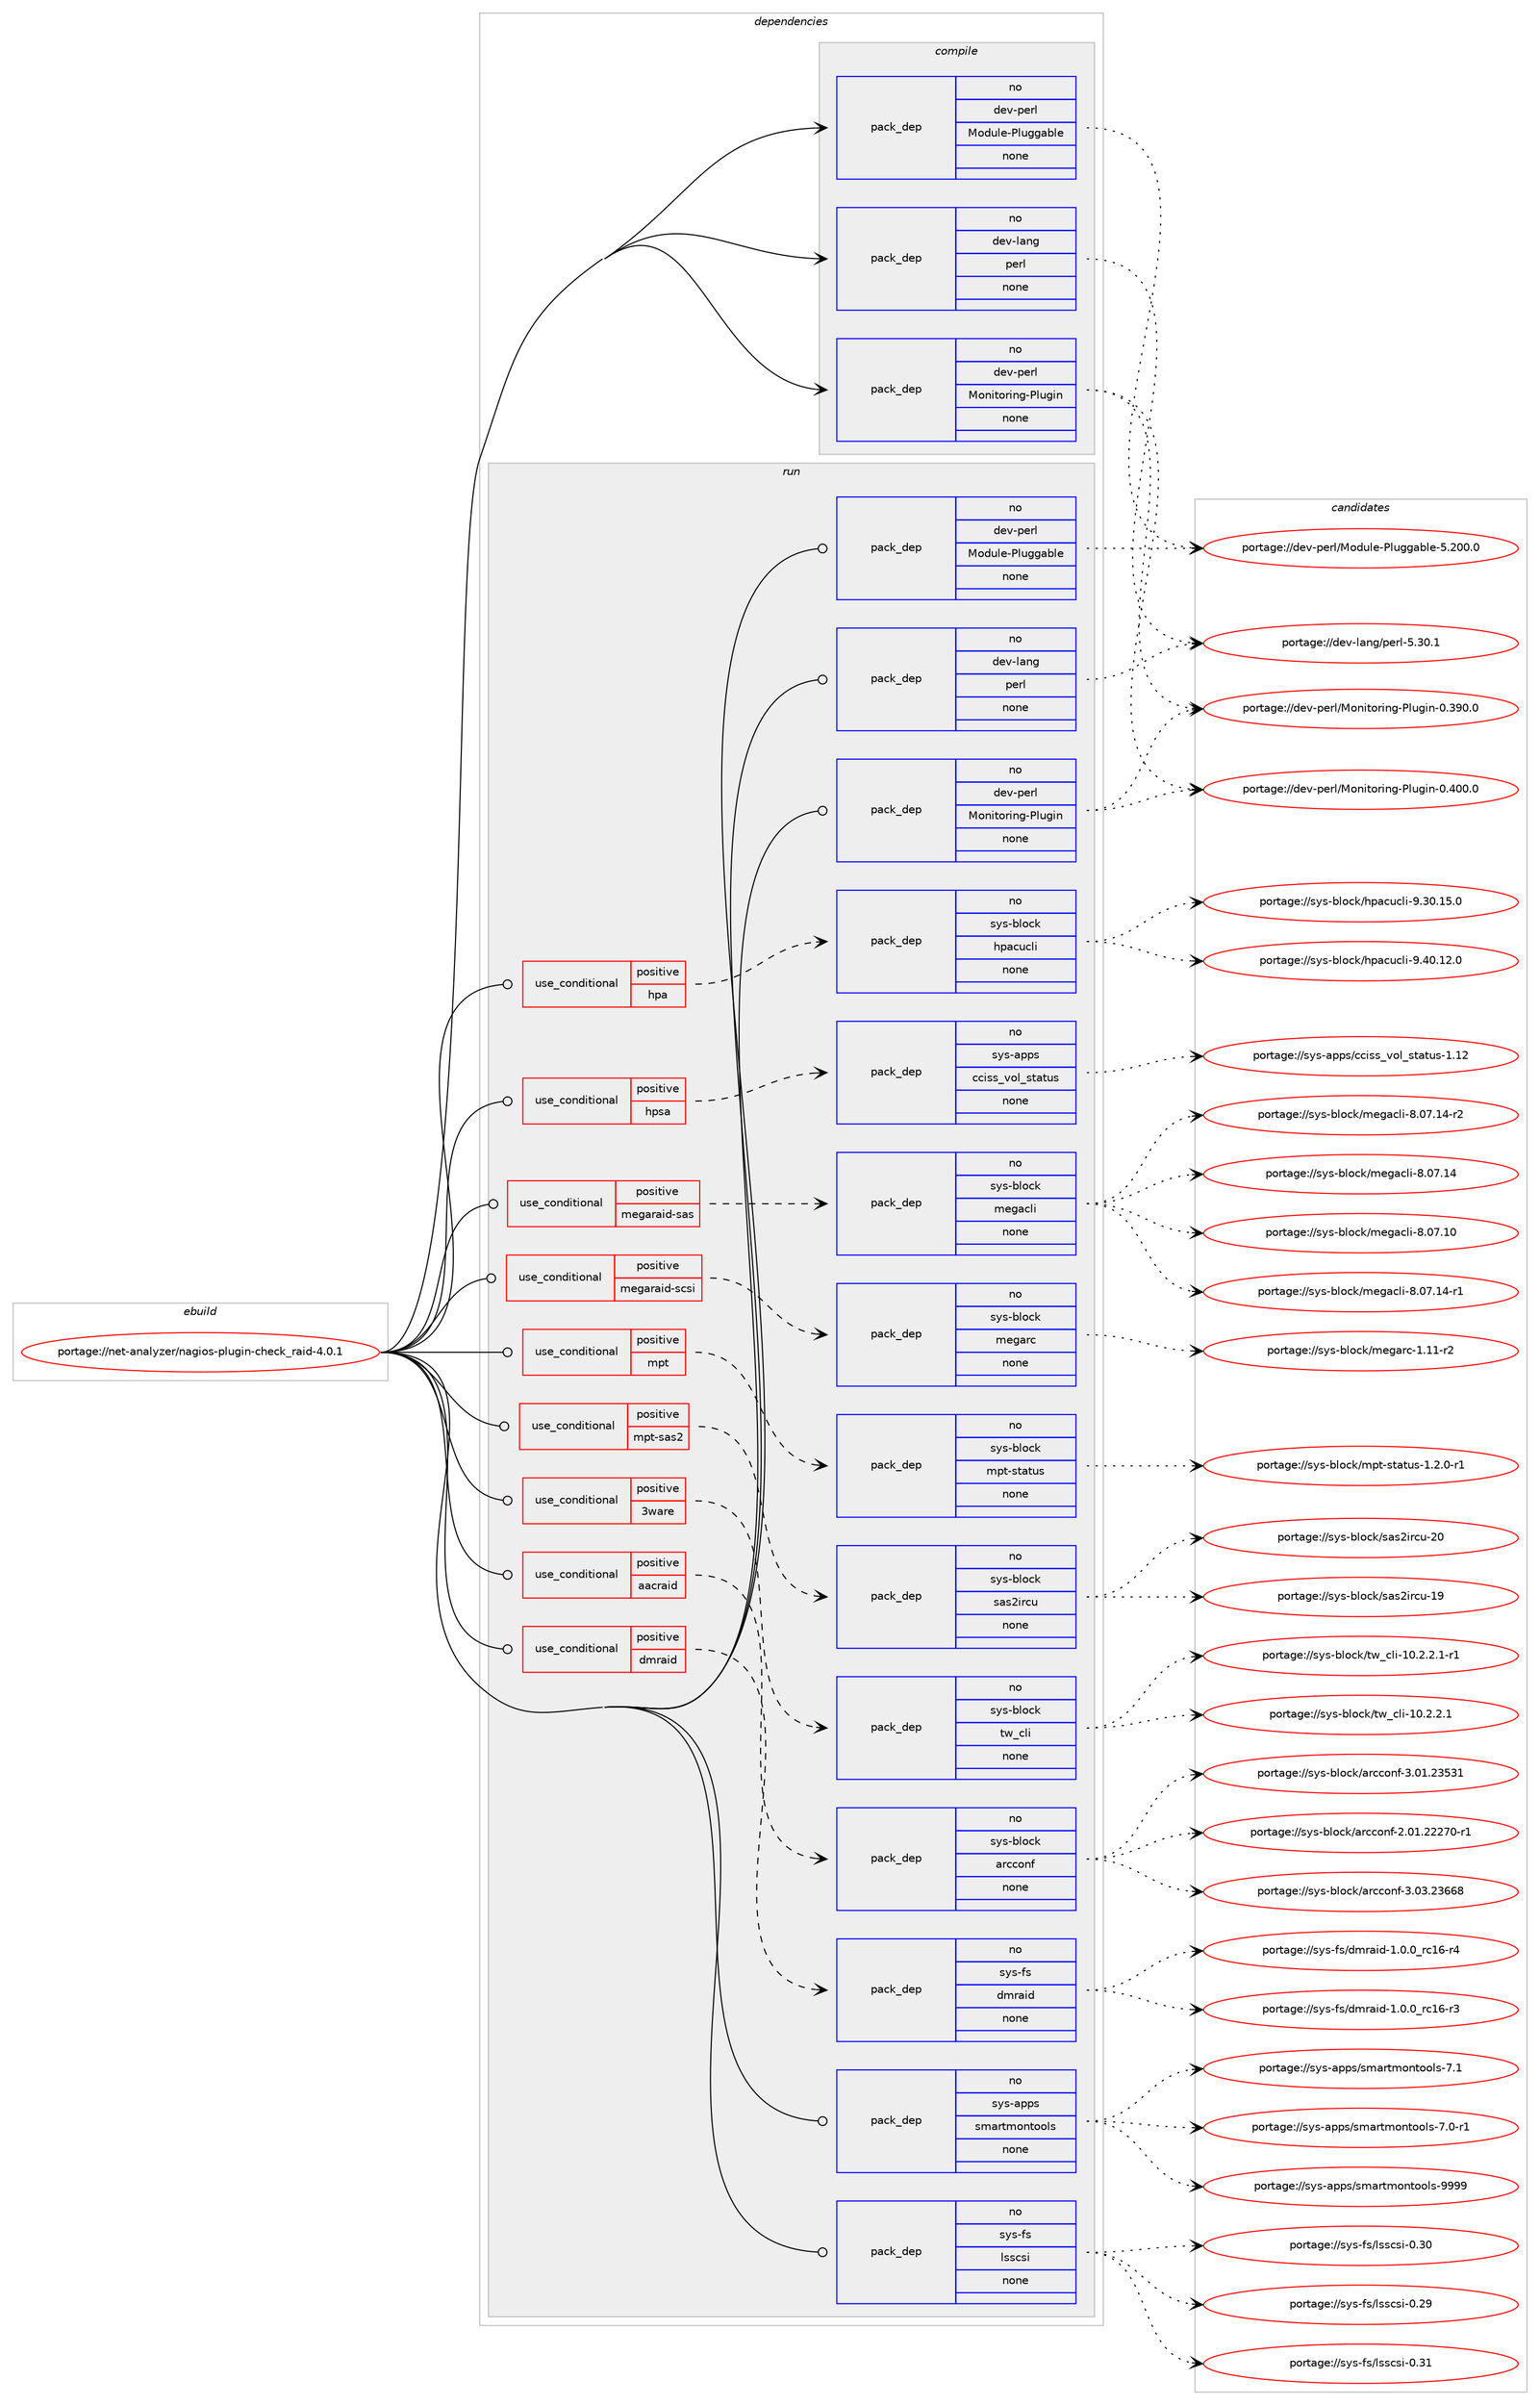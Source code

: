 digraph prolog {

# *************
# Graph options
# *************

newrank=true;
concentrate=true;
compound=true;
graph [rankdir=LR,fontname=Helvetica,fontsize=10,ranksep=1.5];#, ranksep=2.5, nodesep=0.2];
edge  [arrowhead=vee];
node  [fontname=Helvetica,fontsize=10];

# **********
# The ebuild
# **********

subgraph cluster_leftcol {
color=gray;
rank=same;
label=<<i>ebuild</i>>;
id [label="portage://net-analyzer/nagios-plugin-check_raid-4.0.1", color=red, width=4, href="../net-analyzer/nagios-plugin-check_raid-4.0.1.svg"];
}

# ****************
# The dependencies
# ****************

subgraph cluster_midcol {
color=gray;
label=<<i>dependencies</i>>;
subgraph cluster_compile {
fillcolor="#eeeeee";
style=filled;
label=<<i>compile</i>>;
subgraph pack69367 {
dependency91030 [label=<<TABLE BORDER="0" CELLBORDER="1" CELLSPACING="0" CELLPADDING="4" WIDTH="220"><TR><TD ROWSPAN="6" CELLPADDING="30">pack_dep</TD></TR><TR><TD WIDTH="110">no</TD></TR><TR><TD>dev-lang</TD></TR><TR><TD>perl</TD></TR><TR><TD>none</TD></TR><TR><TD></TD></TR></TABLE>>, shape=none, color=blue];
}
id:e -> dependency91030:w [weight=20,style="solid",arrowhead="vee"];
subgraph pack69368 {
dependency91031 [label=<<TABLE BORDER="0" CELLBORDER="1" CELLSPACING="0" CELLPADDING="4" WIDTH="220"><TR><TD ROWSPAN="6" CELLPADDING="30">pack_dep</TD></TR><TR><TD WIDTH="110">no</TD></TR><TR><TD>dev-perl</TD></TR><TR><TD>Module-Pluggable</TD></TR><TR><TD>none</TD></TR><TR><TD></TD></TR></TABLE>>, shape=none, color=blue];
}
id:e -> dependency91031:w [weight=20,style="solid",arrowhead="vee"];
subgraph pack69369 {
dependency91032 [label=<<TABLE BORDER="0" CELLBORDER="1" CELLSPACING="0" CELLPADDING="4" WIDTH="220"><TR><TD ROWSPAN="6" CELLPADDING="30">pack_dep</TD></TR><TR><TD WIDTH="110">no</TD></TR><TR><TD>dev-perl</TD></TR><TR><TD>Monitoring-Plugin</TD></TR><TR><TD>none</TD></TR><TR><TD></TD></TR></TABLE>>, shape=none, color=blue];
}
id:e -> dependency91032:w [weight=20,style="solid",arrowhead="vee"];
}
subgraph cluster_compileandrun {
fillcolor="#eeeeee";
style=filled;
label=<<i>compile and run</i>>;
}
subgraph cluster_run {
fillcolor="#eeeeee";
style=filled;
label=<<i>run</i>>;
subgraph cond19957 {
dependency91033 [label=<<TABLE BORDER="0" CELLBORDER="1" CELLSPACING="0" CELLPADDING="4"><TR><TD ROWSPAN="3" CELLPADDING="10">use_conditional</TD></TR><TR><TD>positive</TD></TR><TR><TD>3ware</TD></TR></TABLE>>, shape=none, color=red];
subgraph pack69370 {
dependency91034 [label=<<TABLE BORDER="0" CELLBORDER="1" CELLSPACING="0" CELLPADDING="4" WIDTH="220"><TR><TD ROWSPAN="6" CELLPADDING="30">pack_dep</TD></TR><TR><TD WIDTH="110">no</TD></TR><TR><TD>sys-block</TD></TR><TR><TD>tw_cli</TD></TR><TR><TD>none</TD></TR><TR><TD></TD></TR></TABLE>>, shape=none, color=blue];
}
dependency91033:e -> dependency91034:w [weight=20,style="dashed",arrowhead="vee"];
}
id:e -> dependency91033:w [weight=20,style="solid",arrowhead="odot"];
subgraph cond19958 {
dependency91035 [label=<<TABLE BORDER="0" CELLBORDER="1" CELLSPACING="0" CELLPADDING="4"><TR><TD ROWSPAN="3" CELLPADDING="10">use_conditional</TD></TR><TR><TD>positive</TD></TR><TR><TD>aacraid</TD></TR></TABLE>>, shape=none, color=red];
subgraph pack69371 {
dependency91036 [label=<<TABLE BORDER="0" CELLBORDER="1" CELLSPACING="0" CELLPADDING="4" WIDTH="220"><TR><TD ROWSPAN="6" CELLPADDING="30">pack_dep</TD></TR><TR><TD WIDTH="110">no</TD></TR><TR><TD>sys-block</TD></TR><TR><TD>arcconf</TD></TR><TR><TD>none</TD></TR><TR><TD></TD></TR></TABLE>>, shape=none, color=blue];
}
dependency91035:e -> dependency91036:w [weight=20,style="dashed",arrowhead="vee"];
}
id:e -> dependency91035:w [weight=20,style="solid",arrowhead="odot"];
subgraph cond19959 {
dependency91037 [label=<<TABLE BORDER="0" CELLBORDER="1" CELLSPACING="0" CELLPADDING="4"><TR><TD ROWSPAN="3" CELLPADDING="10">use_conditional</TD></TR><TR><TD>positive</TD></TR><TR><TD>dmraid</TD></TR></TABLE>>, shape=none, color=red];
subgraph pack69372 {
dependency91038 [label=<<TABLE BORDER="0" CELLBORDER="1" CELLSPACING="0" CELLPADDING="4" WIDTH="220"><TR><TD ROWSPAN="6" CELLPADDING="30">pack_dep</TD></TR><TR><TD WIDTH="110">no</TD></TR><TR><TD>sys-fs</TD></TR><TR><TD>dmraid</TD></TR><TR><TD>none</TD></TR><TR><TD></TD></TR></TABLE>>, shape=none, color=blue];
}
dependency91037:e -> dependency91038:w [weight=20,style="dashed",arrowhead="vee"];
}
id:e -> dependency91037:w [weight=20,style="solid",arrowhead="odot"];
subgraph cond19960 {
dependency91039 [label=<<TABLE BORDER="0" CELLBORDER="1" CELLSPACING="0" CELLPADDING="4"><TR><TD ROWSPAN="3" CELLPADDING="10">use_conditional</TD></TR><TR><TD>positive</TD></TR><TR><TD>hpa</TD></TR></TABLE>>, shape=none, color=red];
subgraph pack69373 {
dependency91040 [label=<<TABLE BORDER="0" CELLBORDER="1" CELLSPACING="0" CELLPADDING="4" WIDTH="220"><TR><TD ROWSPAN="6" CELLPADDING="30">pack_dep</TD></TR><TR><TD WIDTH="110">no</TD></TR><TR><TD>sys-block</TD></TR><TR><TD>hpacucli</TD></TR><TR><TD>none</TD></TR><TR><TD></TD></TR></TABLE>>, shape=none, color=blue];
}
dependency91039:e -> dependency91040:w [weight=20,style="dashed",arrowhead="vee"];
}
id:e -> dependency91039:w [weight=20,style="solid",arrowhead="odot"];
subgraph cond19961 {
dependency91041 [label=<<TABLE BORDER="0" CELLBORDER="1" CELLSPACING="0" CELLPADDING="4"><TR><TD ROWSPAN="3" CELLPADDING="10">use_conditional</TD></TR><TR><TD>positive</TD></TR><TR><TD>hpsa</TD></TR></TABLE>>, shape=none, color=red];
subgraph pack69374 {
dependency91042 [label=<<TABLE BORDER="0" CELLBORDER="1" CELLSPACING="0" CELLPADDING="4" WIDTH="220"><TR><TD ROWSPAN="6" CELLPADDING="30">pack_dep</TD></TR><TR><TD WIDTH="110">no</TD></TR><TR><TD>sys-apps</TD></TR><TR><TD>cciss_vol_status</TD></TR><TR><TD>none</TD></TR><TR><TD></TD></TR></TABLE>>, shape=none, color=blue];
}
dependency91041:e -> dependency91042:w [weight=20,style="dashed",arrowhead="vee"];
}
id:e -> dependency91041:w [weight=20,style="solid",arrowhead="odot"];
subgraph cond19962 {
dependency91043 [label=<<TABLE BORDER="0" CELLBORDER="1" CELLSPACING="0" CELLPADDING="4"><TR><TD ROWSPAN="3" CELLPADDING="10">use_conditional</TD></TR><TR><TD>positive</TD></TR><TR><TD>megaraid-sas</TD></TR></TABLE>>, shape=none, color=red];
subgraph pack69375 {
dependency91044 [label=<<TABLE BORDER="0" CELLBORDER="1" CELLSPACING="0" CELLPADDING="4" WIDTH="220"><TR><TD ROWSPAN="6" CELLPADDING="30">pack_dep</TD></TR><TR><TD WIDTH="110">no</TD></TR><TR><TD>sys-block</TD></TR><TR><TD>megacli</TD></TR><TR><TD>none</TD></TR><TR><TD></TD></TR></TABLE>>, shape=none, color=blue];
}
dependency91043:e -> dependency91044:w [weight=20,style="dashed",arrowhead="vee"];
}
id:e -> dependency91043:w [weight=20,style="solid",arrowhead="odot"];
subgraph cond19963 {
dependency91045 [label=<<TABLE BORDER="0" CELLBORDER="1" CELLSPACING="0" CELLPADDING="4"><TR><TD ROWSPAN="3" CELLPADDING="10">use_conditional</TD></TR><TR><TD>positive</TD></TR><TR><TD>megaraid-scsi</TD></TR></TABLE>>, shape=none, color=red];
subgraph pack69376 {
dependency91046 [label=<<TABLE BORDER="0" CELLBORDER="1" CELLSPACING="0" CELLPADDING="4" WIDTH="220"><TR><TD ROWSPAN="6" CELLPADDING="30">pack_dep</TD></TR><TR><TD WIDTH="110">no</TD></TR><TR><TD>sys-block</TD></TR><TR><TD>megarc</TD></TR><TR><TD>none</TD></TR><TR><TD></TD></TR></TABLE>>, shape=none, color=blue];
}
dependency91045:e -> dependency91046:w [weight=20,style="dashed",arrowhead="vee"];
}
id:e -> dependency91045:w [weight=20,style="solid",arrowhead="odot"];
subgraph cond19964 {
dependency91047 [label=<<TABLE BORDER="0" CELLBORDER="1" CELLSPACING="0" CELLPADDING="4"><TR><TD ROWSPAN="3" CELLPADDING="10">use_conditional</TD></TR><TR><TD>positive</TD></TR><TR><TD>mpt</TD></TR></TABLE>>, shape=none, color=red];
subgraph pack69377 {
dependency91048 [label=<<TABLE BORDER="0" CELLBORDER="1" CELLSPACING="0" CELLPADDING="4" WIDTH="220"><TR><TD ROWSPAN="6" CELLPADDING="30">pack_dep</TD></TR><TR><TD WIDTH="110">no</TD></TR><TR><TD>sys-block</TD></TR><TR><TD>mpt-status</TD></TR><TR><TD>none</TD></TR><TR><TD></TD></TR></TABLE>>, shape=none, color=blue];
}
dependency91047:e -> dependency91048:w [weight=20,style="dashed",arrowhead="vee"];
}
id:e -> dependency91047:w [weight=20,style="solid",arrowhead="odot"];
subgraph cond19965 {
dependency91049 [label=<<TABLE BORDER="0" CELLBORDER="1" CELLSPACING="0" CELLPADDING="4"><TR><TD ROWSPAN="3" CELLPADDING="10">use_conditional</TD></TR><TR><TD>positive</TD></TR><TR><TD>mpt-sas2</TD></TR></TABLE>>, shape=none, color=red];
subgraph pack69378 {
dependency91050 [label=<<TABLE BORDER="0" CELLBORDER="1" CELLSPACING="0" CELLPADDING="4" WIDTH="220"><TR><TD ROWSPAN="6" CELLPADDING="30">pack_dep</TD></TR><TR><TD WIDTH="110">no</TD></TR><TR><TD>sys-block</TD></TR><TR><TD>sas2ircu</TD></TR><TR><TD>none</TD></TR><TR><TD></TD></TR></TABLE>>, shape=none, color=blue];
}
dependency91049:e -> dependency91050:w [weight=20,style="dashed",arrowhead="vee"];
}
id:e -> dependency91049:w [weight=20,style="solid",arrowhead="odot"];
subgraph pack69379 {
dependency91051 [label=<<TABLE BORDER="0" CELLBORDER="1" CELLSPACING="0" CELLPADDING="4" WIDTH="220"><TR><TD ROWSPAN="6" CELLPADDING="30">pack_dep</TD></TR><TR><TD WIDTH="110">no</TD></TR><TR><TD>dev-lang</TD></TR><TR><TD>perl</TD></TR><TR><TD>none</TD></TR><TR><TD></TD></TR></TABLE>>, shape=none, color=blue];
}
id:e -> dependency91051:w [weight=20,style="solid",arrowhead="odot"];
subgraph pack69380 {
dependency91052 [label=<<TABLE BORDER="0" CELLBORDER="1" CELLSPACING="0" CELLPADDING="4" WIDTH="220"><TR><TD ROWSPAN="6" CELLPADDING="30">pack_dep</TD></TR><TR><TD WIDTH="110">no</TD></TR><TR><TD>dev-perl</TD></TR><TR><TD>Module-Pluggable</TD></TR><TR><TD>none</TD></TR><TR><TD></TD></TR></TABLE>>, shape=none, color=blue];
}
id:e -> dependency91052:w [weight=20,style="solid",arrowhead="odot"];
subgraph pack69381 {
dependency91053 [label=<<TABLE BORDER="0" CELLBORDER="1" CELLSPACING="0" CELLPADDING="4" WIDTH="220"><TR><TD ROWSPAN="6" CELLPADDING="30">pack_dep</TD></TR><TR><TD WIDTH="110">no</TD></TR><TR><TD>dev-perl</TD></TR><TR><TD>Monitoring-Plugin</TD></TR><TR><TD>none</TD></TR><TR><TD></TD></TR></TABLE>>, shape=none, color=blue];
}
id:e -> dependency91053:w [weight=20,style="solid",arrowhead="odot"];
subgraph pack69382 {
dependency91054 [label=<<TABLE BORDER="0" CELLBORDER="1" CELLSPACING="0" CELLPADDING="4" WIDTH="220"><TR><TD ROWSPAN="6" CELLPADDING="30">pack_dep</TD></TR><TR><TD WIDTH="110">no</TD></TR><TR><TD>sys-apps</TD></TR><TR><TD>smartmontools</TD></TR><TR><TD>none</TD></TR><TR><TD></TD></TR></TABLE>>, shape=none, color=blue];
}
id:e -> dependency91054:w [weight=20,style="solid",arrowhead="odot"];
subgraph pack69383 {
dependency91055 [label=<<TABLE BORDER="0" CELLBORDER="1" CELLSPACING="0" CELLPADDING="4" WIDTH="220"><TR><TD ROWSPAN="6" CELLPADDING="30">pack_dep</TD></TR><TR><TD WIDTH="110">no</TD></TR><TR><TD>sys-fs</TD></TR><TR><TD>lsscsi</TD></TR><TR><TD>none</TD></TR><TR><TD></TD></TR></TABLE>>, shape=none, color=blue];
}
id:e -> dependency91055:w [weight=20,style="solid",arrowhead="odot"];
}
}

# **************
# The candidates
# **************

subgraph cluster_choices {
rank=same;
color=gray;
label=<<i>candidates</i>>;

subgraph choice69367 {
color=black;
nodesep=1;
choice10010111845108971101034711210111410845534651484649 [label="portage://dev-lang/perl-5.30.1", color=red, width=4,href="../dev-lang/perl-5.30.1.svg"];
dependency91030:e -> choice10010111845108971101034711210111410845534651484649:w [style=dotted,weight="100"];
}
subgraph choice69368 {
color=black;
nodesep=1;
choice100101118451121011141084777111100117108101458010811710310397981081014553465048484648 [label="portage://dev-perl/Module-Pluggable-5.200.0", color=red, width=4,href="../dev-perl/Module-Pluggable-5.200.0.svg"];
dependency91031:e -> choice100101118451121011141084777111100117108101458010811710310397981081014553465048484648:w [style=dotted,weight="100"];
}
subgraph choice69369 {
color=black;
nodesep=1;
choice10010111845112101114108477711111010511611111410511010345801081171031051104548465248484648 [label="portage://dev-perl/Monitoring-Plugin-0.400.0", color=red, width=4,href="../dev-perl/Monitoring-Plugin-0.400.0.svg"];
choice10010111845112101114108477711111010511611111410511010345801081171031051104548465157484648 [label="portage://dev-perl/Monitoring-Plugin-0.390.0", color=red, width=4,href="../dev-perl/Monitoring-Plugin-0.390.0.svg"];
dependency91032:e -> choice10010111845112101114108477711111010511611111410511010345801081171031051104548465248484648:w [style=dotted,weight="100"];
dependency91032:e -> choice10010111845112101114108477711111010511611111410511010345801081171031051104548465157484648:w [style=dotted,weight="100"];
}
subgraph choice69370 {
color=black;
nodesep=1;
choice1151211154598108111991074711611995991081054549484650465046494511449 [label="portage://sys-block/tw_cli-10.2.2.1-r1", color=red, width=4,href="../sys-block/tw_cli-10.2.2.1-r1.svg"];
choice115121115459810811199107471161199599108105454948465046504649 [label="portage://sys-block/tw_cli-10.2.2.1", color=red, width=4,href="../sys-block/tw_cli-10.2.2.1.svg"];
dependency91034:e -> choice1151211154598108111991074711611995991081054549484650465046494511449:w [style=dotted,weight="100"];
dependency91034:e -> choice115121115459810811199107471161199599108105454948465046504649:w [style=dotted,weight="100"];
}
subgraph choice69371 {
color=black;
nodesep=1;
choice115121115459810811199107479711499991111101024551464851465051545456 [label="portage://sys-block/arcconf-3.03.23668", color=red, width=4,href="../sys-block/arcconf-3.03.23668.svg"];
choice115121115459810811199107479711499991111101024551464849465051535149 [label="portage://sys-block/arcconf-3.01.23531", color=red, width=4,href="../sys-block/arcconf-3.01.23531.svg"];
choice1151211154598108111991074797114999911111010245504648494650505055484511449 [label="portage://sys-block/arcconf-2.01.22270-r1", color=red, width=4,href="../sys-block/arcconf-2.01.22270-r1.svg"];
dependency91036:e -> choice115121115459810811199107479711499991111101024551464851465051545456:w [style=dotted,weight="100"];
dependency91036:e -> choice115121115459810811199107479711499991111101024551464849465051535149:w [style=dotted,weight="100"];
dependency91036:e -> choice1151211154598108111991074797114999911111010245504648494650505055484511449:w [style=dotted,weight="100"];
}
subgraph choice69372 {
color=black;
nodesep=1;
choice115121115451021154710010911497105100454946484648951149949544511452 [label="portage://sys-fs/dmraid-1.0.0_rc16-r4", color=red, width=4,href="../sys-fs/dmraid-1.0.0_rc16-r4.svg"];
choice115121115451021154710010911497105100454946484648951149949544511451 [label="portage://sys-fs/dmraid-1.0.0_rc16-r3", color=red, width=4,href="../sys-fs/dmraid-1.0.0_rc16-r3.svg"];
dependency91038:e -> choice115121115451021154710010911497105100454946484648951149949544511452:w [style=dotted,weight="100"];
dependency91038:e -> choice115121115451021154710010911497105100454946484648951149949544511451:w [style=dotted,weight="100"];
}
subgraph choice69373 {
color=black;
nodesep=1;
choice1151211154598108111991074710411297991179910810545574652484649504648 [label="portage://sys-block/hpacucli-9.40.12.0", color=red, width=4,href="../sys-block/hpacucli-9.40.12.0.svg"];
choice1151211154598108111991074710411297991179910810545574651484649534648 [label="portage://sys-block/hpacucli-9.30.15.0", color=red, width=4,href="../sys-block/hpacucli-9.30.15.0.svg"];
dependency91040:e -> choice1151211154598108111991074710411297991179910810545574652484649504648:w [style=dotted,weight="100"];
dependency91040:e -> choice1151211154598108111991074710411297991179910810545574651484649534648:w [style=dotted,weight="100"];
}
subgraph choice69374 {
color=black;
nodesep=1;
choice11512111545971121121154799991051151159511811110895115116971161171154549464950 [label="portage://sys-apps/cciss_vol_status-1.12", color=red, width=4,href="../sys-apps/cciss_vol_status-1.12.svg"];
dependency91042:e -> choice11512111545971121121154799991051151159511811110895115116971161171154549464950:w [style=dotted,weight="100"];
}
subgraph choice69375 {
color=black;
nodesep=1;
choice11512111545981081119910747109101103979910810545564648554649524511450 [label="portage://sys-block/megacli-8.07.14-r2", color=red, width=4,href="../sys-block/megacli-8.07.14-r2.svg"];
choice11512111545981081119910747109101103979910810545564648554649524511449 [label="portage://sys-block/megacli-8.07.14-r1", color=red, width=4,href="../sys-block/megacli-8.07.14-r1.svg"];
choice1151211154598108111991074710910110397991081054556464855464952 [label="portage://sys-block/megacli-8.07.14", color=red, width=4,href="../sys-block/megacli-8.07.14.svg"];
choice1151211154598108111991074710910110397991081054556464855464948 [label="portage://sys-block/megacli-8.07.10", color=red, width=4,href="../sys-block/megacli-8.07.10.svg"];
dependency91044:e -> choice11512111545981081119910747109101103979910810545564648554649524511450:w [style=dotted,weight="100"];
dependency91044:e -> choice11512111545981081119910747109101103979910810545564648554649524511449:w [style=dotted,weight="100"];
dependency91044:e -> choice1151211154598108111991074710910110397991081054556464855464952:w [style=dotted,weight="100"];
dependency91044:e -> choice1151211154598108111991074710910110397991081054556464855464948:w [style=dotted,weight="100"];
}
subgraph choice69376 {
color=black;
nodesep=1;
choice11512111545981081119910747109101103971149945494649494511450 [label="portage://sys-block/megarc-1.11-r2", color=red, width=4,href="../sys-block/megarc-1.11-r2.svg"];
dependency91046:e -> choice11512111545981081119910747109101103971149945494649494511450:w [style=dotted,weight="100"];
}
subgraph choice69377 {
color=black;
nodesep=1;
choice1151211154598108111991074710911211645115116971161171154549465046484511449 [label="portage://sys-block/mpt-status-1.2.0-r1", color=red, width=4,href="../sys-block/mpt-status-1.2.0-r1.svg"];
dependency91048:e -> choice1151211154598108111991074710911211645115116971161171154549465046484511449:w [style=dotted,weight="100"];
}
subgraph choice69378 {
color=black;
nodesep=1;
choice11512111545981081119910747115971155010511499117455048 [label="portage://sys-block/sas2ircu-20", color=red, width=4,href="../sys-block/sas2ircu-20.svg"];
choice11512111545981081119910747115971155010511499117454957 [label="portage://sys-block/sas2ircu-19", color=red, width=4,href="../sys-block/sas2ircu-19.svg"];
dependency91050:e -> choice11512111545981081119910747115971155010511499117455048:w [style=dotted,weight="100"];
dependency91050:e -> choice11512111545981081119910747115971155010511499117454957:w [style=dotted,weight="100"];
}
subgraph choice69379 {
color=black;
nodesep=1;
choice10010111845108971101034711210111410845534651484649 [label="portage://dev-lang/perl-5.30.1", color=red, width=4,href="../dev-lang/perl-5.30.1.svg"];
dependency91051:e -> choice10010111845108971101034711210111410845534651484649:w [style=dotted,weight="100"];
}
subgraph choice69380 {
color=black;
nodesep=1;
choice100101118451121011141084777111100117108101458010811710310397981081014553465048484648 [label="portage://dev-perl/Module-Pluggable-5.200.0", color=red, width=4,href="../dev-perl/Module-Pluggable-5.200.0.svg"];
dependency91052:e -> choice100101118451121011141084777111100117108101458010811710310397981081014553465048484648:w [style=dotted,weight="100"];
}
subgraph choice69381 {
color=black;
nodesep=1;
choice10010111845112101114108477711111010511611111410511010345801081171031051104548465248484648 [label="portage://dev-perl/Monitoring-Plugin-0.400.0", color=red, width=4,href="../dev-perl/Monitoring-Plugin-0.400.0.svg"];
choice10010111845112101114108477711111010511611111410511010345801081171031051104548465157484648 [label="portage://dev-perl/Monitoring-Plugin-0.390.0", color=red, width=4,href="../dev-perl/Monitoring-Plugin-0.390.0.svg"];
dependency91053:e -> choice10010111845112101114108477711111010511611111410511010345801081171031051104548465248484648:w [style=dotted,weight="100"];
dependency91053:e -> choice10010111845112101114108477711111010511611111410511010345801081171031051104548465157484648:w [style=dotted,weight="100"];
}
subgraph choice69382 {
color=black;
nodesep=1;
choice115121115459711211211547115109971141161091111101161111111081154557575757 [label="portage://sys-apps/smartmontools-9999", color=red, width=4,href="../sys-apps/smartmontools-9999.svg"];
choice1151211154597112112115471151099711411610911111011611111110811545554649 [label="portage://sys-apps/smartmontools-7.1", color=red, width=4,href="../sys-apps/smartmontools-7.1.svg"];
choice11512111545971121121154711510997114116109111110116111111108115455546484511449 [label="portage://sys-apps/smartmontools-7.0-r1", color=red, width=4,href="../sys-apps/smartmontools-7.0-r1.svg"];
dependency91054:e -> choice115121115459711211211547115109971141161091111101161111111081154557575757:w [style=dotted,weight="100"];
dependency91054:e -> choice1151211154597112112115471151099711411610911111011611111110811545554649:w [style=dotted,weight="100"];
dependency91054:e -> choice11512111545971121121154711510997114116109111110116111111108115455546484511449:w [style=dotted,weight="100"];
}
subgraph choice69383 {
color=black;
nodesep=1;
choice1151211154510211547108115115991151054548465149 [label="portage://sys-fs/lsscsi-0.31", color=red, width=4,href="../sys-fs/lsscsi-0.31.svg"];
choice1151211154510211547108115115991151054548465148 [label="portage://sys-fs/lsscsi-0.30", color=red, width=4,href="../sys-fs/lsscsi-0.30.svg"];
choice1151211154510211547108115115991151054548465057 [label="portage://sys-fs/lsscsi-0.29", color=red, width=4,href="../sys-fs/lsscsi-0.29.svg"];
dependency91055:e -> choice1151211154510211547108115115991151054548465149:w [style=dotted,weight="100"];
dependency91055:e -> choice1151211154510211547108115115991151054548465148:w [style=dotted,weight="100"];
dependency91055:e -> choice1151211154510211547108115115991151054548465057:w [style=dotted,weight="100"];
}
}

}
